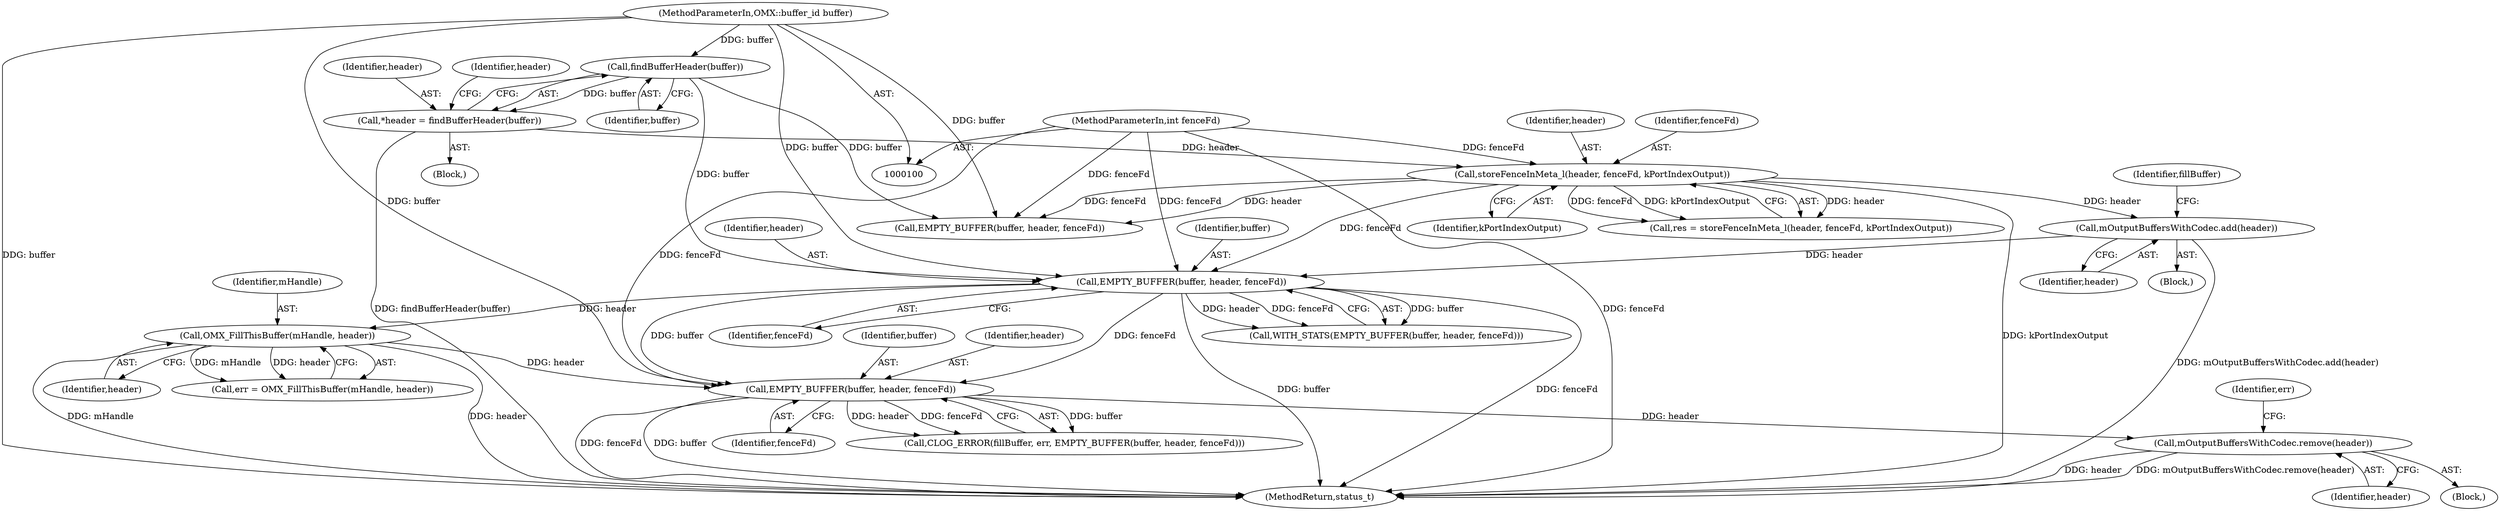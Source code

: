 digraph "1_Android_b351eabb428c7ca85a34513c64601f437923d576_5@API" {
"1000176" [label="(Call,mOutputBuffersWithCodec.remove(header))"];
"1000171" [label="(Call,EMPTY_BUFFER(buffer, header, fenceFd))"];
"1000153" [label="(Call,EMPTY_BUFFER(buffer, header, fenceFd))"];
"1000108" [label="(Call,findBufferHeader(buffer))"];
"1000101" [label="(MethodParameterIn,OMX::buffer_id buffer)"];
"1000148" [label="(Call,mOutputBuffersWithCodec.add(header))"];
"1000128" [label="(Call,storeFenceInMeta_l(header, fenceFd, kPortIndexOutput))"];
"1000106" [label="(Call,*header = findBufferHeader(buffer))"];
"1000102" [label="(MethodParameterIn,int fenceFd)"];
"1000160" [label="(Call,OMX_FillThisBuffer(mHandle, header))"];
"1000161" [label="(Identifier,mHandle)"];
"1000160" [label="(Call,OMX_FillThisBuffer(mHandle, header))"];
"1000149" [label="(Identifier,header)"];
"1000155" [label="(Identifier,header)"];
"1000153" [label="(Call,EMPTY_BUFFER(buffer, header, fenceFd))"];
"1000180" [label="(Identifier,err)"];
"1000173" [label="(Identifier,header)"];
"1000156" [label="(Identifier,fenceFd)"];
"1000177" [label="(Identifier,header)"];
"1000176" [label="(Call,mOutputBuffersWithCodec.remove(header))"];
"1000146" [label="(Block,)"];
"1000112" [label="(Identifier,header)"];
"1000158" [label="(Call,err = OMX_FillThisBuffer(mHandle, header))"];
"1000152" [label="(Call,WITH_STATS(EMPTY_BUFFER(buffer, header, fenceFd)))"];
"1000154" [label="(Identifier,buffer)"];
"1000106" [label="(Call,*header = findBufferHeader(buffer))"];
"1000181" [label="(MethodReturn,status_t)"];
"1000151" [label="(Identifier,fillBuffer)"];
"1000129" [label="(Identifier,header)"];
"1000167" [label="(Block,)"];
"1000103" [label="(Block,)"];
"1000109" [label="(Identifier,buffer)"];
"1000126" [label="(Call,res = storeFenceInMeta_l(header, fenceFd, kPortIndexOutput))"];
"1000148" [label="(Call,mOutputBuffersWithCodec.add(header))"];
"1000162" [label="(Identifier,header)"];
"1000130" [label="(Identifier,fenceFd)"];
"1000108" [label="(Call,findBufferHeader(buffer))"];
"1000140" [label="(Call,EMPTY_BUFFER(buffer, header, fenceFd))"];
"1000131" [label="(Identifier,kPortIndexOutput)"];
"1000171" [label="(Call,EMPTY_BUFFER(buffer, header, fenceFd))"];
"1000128" [label="(Call,storeFenceInMeta_l(header, fenceFd, kPortIndexOutput))"];
"1000102" [label="(MethodParameterIn,int fenceFd)"];
"1000101" [label="(MethodParameterIn,OMX::buffer_id buffer)"];
"1000168" [label="(Call,CLOG_ERROR(fillBuffer, err, EMPTY_BUFFER(buffer, header, fenceFd)))"];
"1000172" [label="(Identifier,buffer)"];
"1000107" [label="(Identifier,header)"];
"1000174" [label="(Identifier,fenceFd)"];
"1000176" -> "1000167"  [label="AST: "];
"1000176" -> "1000177"  [label="CFG: "];
"1000177" -> "1000176"  [label="AST: "];
"1000180" -> "1000176"  [label="CFG: "];
"1000176" -> "1000181"  [label="DDG: mOutputBuffersWithCodec.remove(header)"];
"1000176" -> "1000181"  [label="DDG: header"];
"1000171" -> "1000176"  [label="DDG: header"];
"1000171" -> "1000168"  [label="AST: "];
"1000171" -> "1000174"  [label="CFG: "];
"1000172" -> "1000171"  [label="AST: "];
"1000173" -> "1000171"  [label="AST: "];
"1000174" -> "1000171"  [label="AST: "];
"1000168" -> "1000171"  [label="CFG: "];
"1000171" -> "1000181"  [label="DDG: buffer"];
"1000171" -> "1000181"  [label="DDG: fenceFd"];
"1000171" -> "1000168"  [label="DDG: buffer"];
"1000171" -> "1000168"  [label="DDG: header"];
"1000171" -> "1000168"  [label="DDG: fenceFd"];
"1000153" -> "1000171"  [label="DDG: buffer"];
"1000153" -> "1000171"  [label="DDG: fenceFd"];
"1000101" -> "1000171"  [label="DDG: buffer"];
"1000160" -> "1000171"  [label="DDG: header"];
"1000102" -> "1000171"  [label="DDG: fenceFd"];
"1000153" -> "1000152"  [label="AST: "];
"1000153" -> "1000156"  [label="CFG: "];
"1000154" -> "1000153"  [label="AST: "];
"1000155" -> "1000153"  [label="AST: "];
"1000156" -> "1000153"  [label="AST: "];
"1000152" -> "1000153"  [label="CFG: "];
"1000153" -> "1000181"  [label="DDG: buffer"];
"1000153" -> "1000181"  [label="DDG: fenceFd"];
"1000153" -> "1000152"  [label="DDG: buffer"];
"1000153" -> "1000152"  [label="DDG: header"];
"1000153" -> "1000152"  [label="DDG: fenceFd"];
"1000108" -> "1000153"  [label="DDG: buffer"];
"1000101" -> "1000153"  [label="DDG: buffer"];
"1000148" -> "1000153"  [label="DDG: header"];
"1000128" -> "1000153"  [label="DDG: fenceFd"];
"1000102" -> "1000153"  [label="DDG: fenceFd"];
"1000153" -> "1000160"  [label="DDG: header"];
"1000108" -> "1000106"  [label="AST: "];
"1000108" -> "1000109"  [label="CFG: "];
"1000109" -> "1000108"  [label="AST: "];
"1000106" -> "1000108"  [label="CFG: "];
"1000108" -> "1000106"  [label="DDG: buffer"];
"1000101" -> "1000108"  [label="DDG: buffer"];
"1000108" -> "1000140"  [label="DDG: buffer"];
"1000101" -> "1000100"  [label="AST: "];
"1000101" -> "1000181"  [label="DDG: buffer"];
"1000101" -> "1000140"  [label="DDG: buffer"];
"1000148" -> "1000146"  [label="AST: "];
"1000148" -> "1000149"  [label="CFG: "];
"1000149" -> "1000148"  [label="AST: "];
"1000151" -> "1000148"  [label="CFG: "];
"1000148" -> "1000181"  [label="DDG: mOutputBuffersWithCodec.add(header)"];
"1000128" -> "1000148"  [label="DDG: header"];
"1000128" -> "1000126"  [label="AST: "];
"1000128" -> "1000131"  [label="CFG: "];
"1000129" -> "1000128"  [label="AST: "];
"1000130" -> "1000128"  [label="AST: "];
"1000131" -> "1000128"  [label="AST: "];
"1000126" -> "1000128"  [label="CFG: "];
"1000128" -> "1000181"  [label="DDG: kPortIndexOutput"];
"1000128" -> "1000126"  [label="DDG: header"];
"1000128" -> "1000126"  [label="DDG: fenceFd"];
"1000128" -> "1000126"  [label="DDG: kPortIndexOutput"];
"1000106" -> "1000128"  [label="DDG: header"];
"1000102" -> "1000128"  [label="DDG: fenceFd"];
"1000128" -> "1000140"  [label="DDG: header"];
"1000128" -> "1000140"  [label="DDG: fenceFd"];
"1000106" -> "1000103"  [label="AST: "];
"1000107" -> "1000106"  [label="AST: "];
"1000112" -> "1000106"  [label="CFG: "];
"1000106" -> "1000181"  [label="DDG: findBufferHeader(buffer)"];
"1000102" -> "1000100"  [label="AST: "];
"1000102" -> "1000181"  [label="DDG: fenceFd"];
"1000102" -> "1000140"  [label="DDG: fenceFd"];
"1000160" -> "1000158"  [label="AST: "];
"1000160" -> "1000162"  [label="CFG: "];
"1000161" -> "1000160"  [label="AST: "];
"1000162" -> "1000160"  [label="AST: "];
"1000158" -> "1000160"  [label="CFG: "];
"1000160" -> "1000181"  [label="DDG: header"];
"1000160" -> "1000181"  [label="DDG: mHandle"];
"1000160" -> "1000158"  [label="DDG: mHandle"];
"1000160" -> "1000158"  [label="DDG: header"];
}
